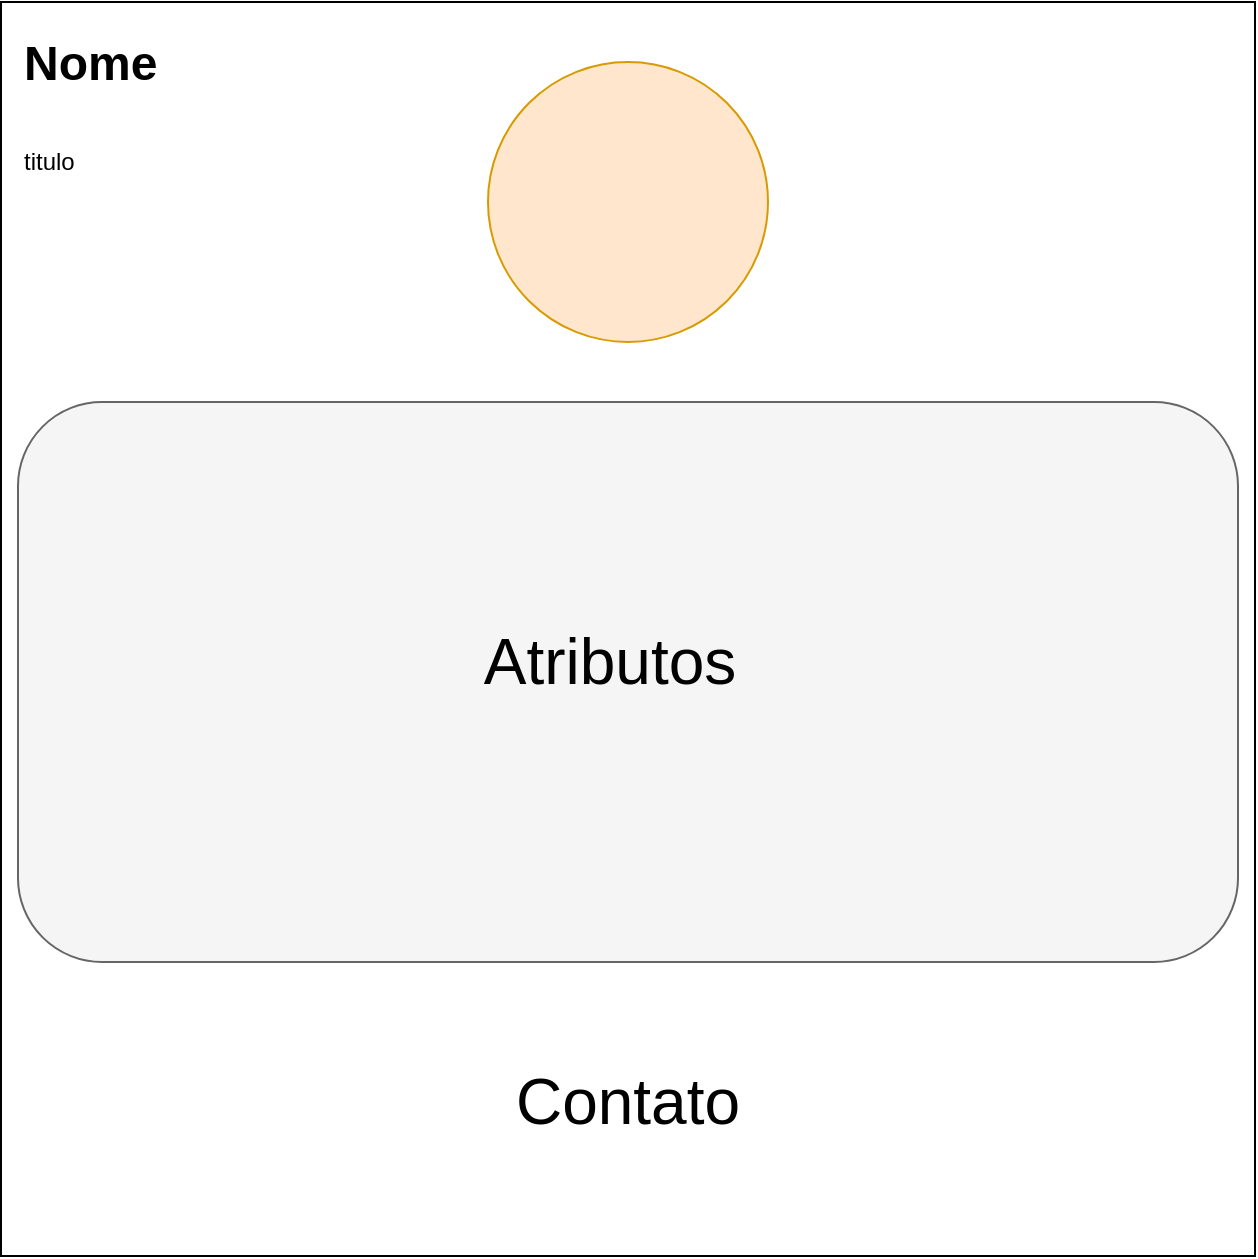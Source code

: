 <mxfile version="24.2.8" type="device">
  <diagram name="Page-1" id="kJQh5obv-arDpWGPuOSI">
    <mxGraphModel dx="913" dy="1786" grid="1" gridSize="10" guides="1" tooltips="1" connect="1" arrows="1" fold="1" page="1" pageScale="1" pageWidth="827" pageHeight="1169" math="0" shadow="0">
      <root>
        <mxCell id="0" />
        <mxCell id="1" parent="0" />
        <mxCell id="OGQOdb_WMTDl0CKE0jko-1" value="" style="whiteSpace=wrap;html=1;aspect=fixed;" vertex="1" parent="1">
          <mxGeometry x="100.5" y="-130" width="627" height="627" as="geometry" />
        </mxCell>
        <mxCell id="OGQOdb_WMTDl0CKE0jko-2" value="" style="ellipse;whiteSpace=wrap;html=1;aspect=fixed;fillColor=#ffe6cc;strokeColor=#d79b00;" vertex="1" parent="1">
          <mxGeometry x="344" y="-100" width="140" height="140" as="geometry" />
        </mxCell>
        <mxCell id="OGQOdb_WMTDl0CKE0jko-3" value="&lt;h1 style=&quot;margin-top: 0px;&quot;&gt;&lt;span style=&quot;background-color: initial;&quot;&gt;Nome&lt;/span&gt;&lt;/h1&gt;&lt;h1 style=&quot;margin-top: 0px;&quot;&gt;&lt;span style=&quot;font-size: 12px; font-weight: 400;&quot;&gt;titulo&lt;/span&gt;&lt;/h1&gt;" style="text;html=1;whiteSpace=wrap;overflow=hidden;rounded=0;" vertex="1" parent="1">
          <mxGeometry x="110" y="-120" width="180" height="120" as="geometry" />
        </mxCell>
        <mxCell id="OGQOdb_WMTDl0CKE0jko-4" value="" style="rounded=1;whiteSpace=wrap;html=1;fillColor=#f5f5f5;fontColor=#333333;strokeColor=#666666;" vertex="1" parent="1">
          <mxGeometry x="109" y="70" width="610" height="280" as="geometry" />
        </mxCell>
        <mxCell id="OGQOdb_WMTDl0CKE0jko-5" value="&lt;font style=&quot;font-size: 32px;&quot;&gt;Atributos&lt;/font&gt;" style="text;html=1;align=center;verticalAlign=middle;whiteSpace=wrap;rounded=0;strokeWidth=1;" vertex="1" parent="1">
          <mxGeometry x="310" y="150" width="190" height="100" as="geometry" />
        </mxCell>
        <mxCell id="OGQOdb_WMTDl0CKE0jko-6" value="&lt;font style=&quot;font-size: 32px;&quot;&gt;Contato&lt;/font&gt;" style="text;html=1;align=center;verticalAlign=middle;whiteSpace=wrap;rounded=0;" vertex="1" parent="1">
          <mxGeometry x="159" y="380" width="510" height="80" as="geometry" />
        </mxCell>
      </root>
    </mxGraphModel>
  </diagram>
</mxfile>
